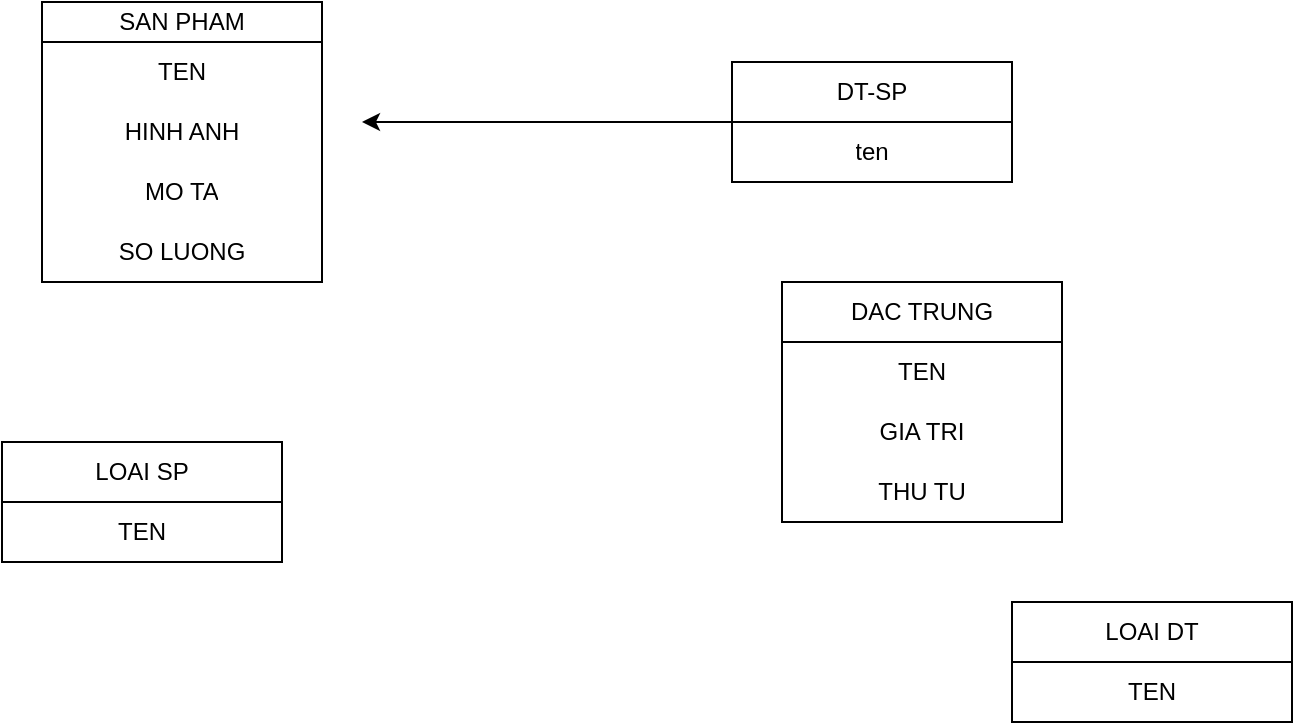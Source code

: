 <mxfile version="21.7.5" type="github">
  <diagram name="Page-1" id="aMfT-5x0kDcu-MV4AwlF">
    <mxGraphModel dx="777" dy="494" grid="1" gridSize="10" guides="1" tooltips="1" connect="1" arrows="1" fold="1" page="1" pageScale="1" pageWidth="850" pageHeight="1100" math="0" shadow="0">
      <root>
        <mxCell id="0" />
        <mxCell id="1" parent="0" />
        <mxCell id="23IZQoE25pc3qO4HHsNv-9" style="edgeStyle=orthogonalEdgeStyle;rounded=0;orthogonalLoop=1;jettySize=auto;html=1;entryX=1;entryY=0.5;entryDx=0;entryDy=0;align=center;" edge="1" parent="1" source="23IZQoE25pc3qO4HHsNv-5">
          <mxGeometry relative="1" as="geometry">
            <mxPoint x="240" y="80" as="targetPoint" />
          </mxGeometry>
        </mxCell>
        <mxCell id="23IZQoE25pc3qO4HHsNv-5" value="DT-SP" style="swimlane;fontStyle=0;childLayout=stackLayout;horizontal=1;startSize=30;horizontalStack=0;resizeParent=1;resizeParentMax=0;resizeLast=0;collapsible=1;marginBottom=0;whiteSpace=wrap;html=1;align=center;" vertex="1" parent="1">
          <mxGeometry x="425" y="50" width="140" height="60" as="geometry" />
        </mxCell>
        <mxCell id="23IZQoE25pc3qO4HHsNv-6" value="ten" style="text;strokeColor=none;fillColor=none;align=center;verticalAlign=middle;spacingLeft=4;spacingRight=4;overflow=hidden;points=[[0,0.5],[1,0.5]];portConstraint=eastwest;rotatable=0;whiteSpace=wrap;html=1;" vertex="1" parent="23IZQoE25pc3qO4HHsNv-5">
          <mxGeometry y="30" width="140" height="30" as="geometry" />
        </mxCell>
        <mxCell id="23IZQoE25pc3qO4HHsNv-10" value="LOAI SP" style="swimlane;fontStyle=0;childLayout=stackLayout;horizontal=1;startSize=30;horizontalStack=0;resizeParent=1;resizeParentMax=0;resizeLast=0;collapsible=1;marginBottom=0;whiteSpace=wrap;html=1;align=center;" vertex="1" parent="1">
          <mxGeometry x="60" y="240" width="140" height="60" as="geometry" />
        </mxCell>
        <mxCell id="23IZQoE25pc3qO4HHsNv-11" value="TEN" style="text;strokeColor=none;fillColor=none;align=center;verticalAlign=middle;spacingLeft=4;spacingRight=4;overflow=hidden;points=[[0,0.5],[1,0.5]];portConstraint=eastwest;rotatable=0;whiteSpace=wrap;html=1;" vertex="1" parent="23IZQoE25pc3qO4HHsNv-10">
          <mxGeometry y="30" width="140" height="30" as="geometry" />
        </mxCell>
        <mxCell id="23IZQoE25pc3qO4HHsNv-14" value="DAC TRUNG" style="swimlane;fontStyle=0;childLayout=stackLayout;horizontal=1;startSize=30;horizontalStack=0;resizeParent=1;resizeParentMax=0;resizeLast=0;collapsible=1;marginBottom=0;whiteSpace=wrap;html=1;align=center;" vertex="1" parent="1">
          <mxGeometry x="450" y="160" width="140" height="120" as="geometry" />
        </mxCell>
        <mxCell id="23IZQoE25pc3qO4HHsNv-15" value="TEN" style="text;strokeColor=none;fillColor=none;align=center;verticalAlign=middle;spacingLeft=4;spacingRight=4;overflow=hidden;points=[[0,0.5],[1,0.5]];portConstraint=eastwest;rotatable=0;whiteSpace=wrap;html=1;" vertex="1" parent="23IZQoE25pc3qO4HHsNv-14">
          <mxGeometry y="30" width="140" height="30" as="geometry" />
        </mxCell>
        <mxCell id="23IZQoE25pc3qO4HHsNv-16" value="GIA TRI" style="text;strokeColor=none;fillColor=none;align=center;verticalAlign=middle;spacingLeft=4;spacingRight=4;overflow=hidden;points=[[0,0.5],[1,0.5]];portConstraint=eastwest;rotatable=0;whiteSpace=wrap;html=1;" vertex="1" parent="23IZQoE25pc3qO4HHsNv-14">
          <mxGeometry y="60" width="140" height="30" as="geometry" />
        </mxCell>
        <mxCell id="23IZQoE25pc3qO4HHsNv-29" value="THU TU" style="text;html=1;strokeColor=none;fillColor=none;align=center;verticalAlign=middle;whiteSpace=wrap;rounded=0;" vertex="1" parent="23IZQoE25pc3qO4HHsNv-14">
          <mxGeometry y="90" width="140" height="30" as="geometry" />
        </mxCell>
        <mxCell id="23IZQoE25pc3qO4HHsNv-18" value="LOAI DT" style="swimlane;fontStyle=0;childLayout=stackLayout;horizontal=1;startSize=30;horizontalStack=0;resizeParent=1;resizeParentMax=0;resizeLast=0;collapsible=1;marginBottom=0;whiteSpace=wrap;html=1;align=center;" vertex="1" parent="1">
          <mxGeometry x="565" y="320" width="140" height="60" as="geometry" />
        </mxCell>
        <mxCell id="23IZQoE25pc3qO4HHsNv-19" value="TEN" style="text;strokeColor=none;fillColor=none;align=center;verticalAlign=middle;spacingLeft=4;spacingRight=4;overflow=hidden;points=[[0,0.5],[1,0.5]];portConstraint=eastwest;rotatable=0;whiteSpace=wrap;html=1;" vertex="1" parent="23IZQoE25pc3qO4HHsNv-18">
          <mxGeometry y="30" width="140" height="30" as="geometry" />
        </mxCell>
        <mxCell id="23IZQoE25pc3qO4HHsNv-22" value="SAN PHAM" style="swimlane;fontStyle=0;childLayout=stackLayout;horizontal=1;startSize=20;horizontalStack=0;resizeParent=1;resizeParentMax=0;resizeLast=0;collapsible=1;marginBottom=0;whiteSpace=wrap;html=1;align=center;" vertex="1" parent="1">
          <mxGeometry x="80" y="20" width="140" height="140" as="geometry">
            <mxRectangle x="80" y="20" width="100" height="30" as="alternateBounds" />
          </mxGeometry>
        </mxCell>
        <mxCell id="23IZQoE25pc3qO4HHsNv-23" value="TEN" style="text;strokeColor=none;fillColor=none;align=center;verticalAlign=middle;spacingLeft=4;spacingRight=4;overflow=hidden;points=[[0,0.5],[1,0.5]];portConstraint=eastwest;rotatable=0;whiteSpace=wrap;html=1;" vertex="1" parent="23IZQoE25pc3qO4HHsNv-22">
          <mxGeometry y="20" width="140" height="30" as="geometry" />
        </mxCell>
        <mxCell id="23IZQoE25pc3qO4HHsNv-24" value="HINH ANH" style="text;strokeColor=none;fillColor=none;align=center;verticalAlign=middle;spacingLeft=4;spacingRight=4;overflow=hidden;points=[[0,0.5],[1,0.5]];portConstraint=eastwest;rotatable=0;whiteSpace=wrap;html=1;" vertex="1" parent="23IZQoE25pc3qO4HHsNv-22">
          <mxGeometry y="50" width="140" height="30" as="geometry" />
        </mxCell>
        <mxCell id="23IZQoE25pc3qO4HHsNv-25" value="MO TA" style="text;strokeColor=none;fillColor=none;align=center;verticalAlign=middle;spacingLeft=4;spacingRight=4;overflow=hidden;points=[[0,0.5],[1,0.5]];portConstraint=eastwest;rotatable=0;whiteSpace=wrap;html=1;" vertex="1" parent="23IZQoE25pc3qO4HHsNv-22">
          <mxGeometry y="80" width="140" height="30" as="geometry" />
        </mxCell>
        <mxCell id="23IZQoE25pc3qO4HHsNv-28" value="SO LUONG" style="text;html=1;strokeColor=none;fillColor=none;align=center;verticalAlign=middle;whiteSpace=wrap;rounded=0;" vertex="1" parent="23IZQoE25pc3qO4HHsNv-22">
          <mxGeometry y="110" width="140" height="30" as="geometry" />
        </mxCell>
      </root>
    </mxGraphModel>
  </diagram>
</mxfile>
